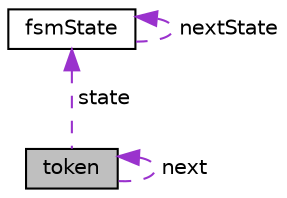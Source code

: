 digraph "token"
{
  edge [fontname="Helvetica",fontsize="10",labelfontname="Helvetica",labelfontsize="10"];
  node [fontname="Helvetica",fontsize="10",shape=record];
  Node1 [label="token",height=0.2,width=0.4,color="black", fillcolor="grey75", style="filled", fontcolor="black"];
  Node1 -> Node1 [dir="back",color="darkorchid3",fontsize="10",style="dashed",label=" next" ,fontname="Helvetica"];
  Node2 -> Node1 [dir="back",color="darkorchid3",fontsize="10",style="dashed",label=" state" ,fontname="Helvetica"];
  Node2 [label="fsmState",height=0.2,width=0.4,color="black", fillcolor="white", style="filled",URL="$structfsmState.html",tooltip="Formato de un estado de la maquina de estados finita. "];
  Node2 -> Node2 [dir="back",color="darkorchid3",fontsize="10",style="dashed",label=" nextState" ,fontname="Helvetica"];
}
